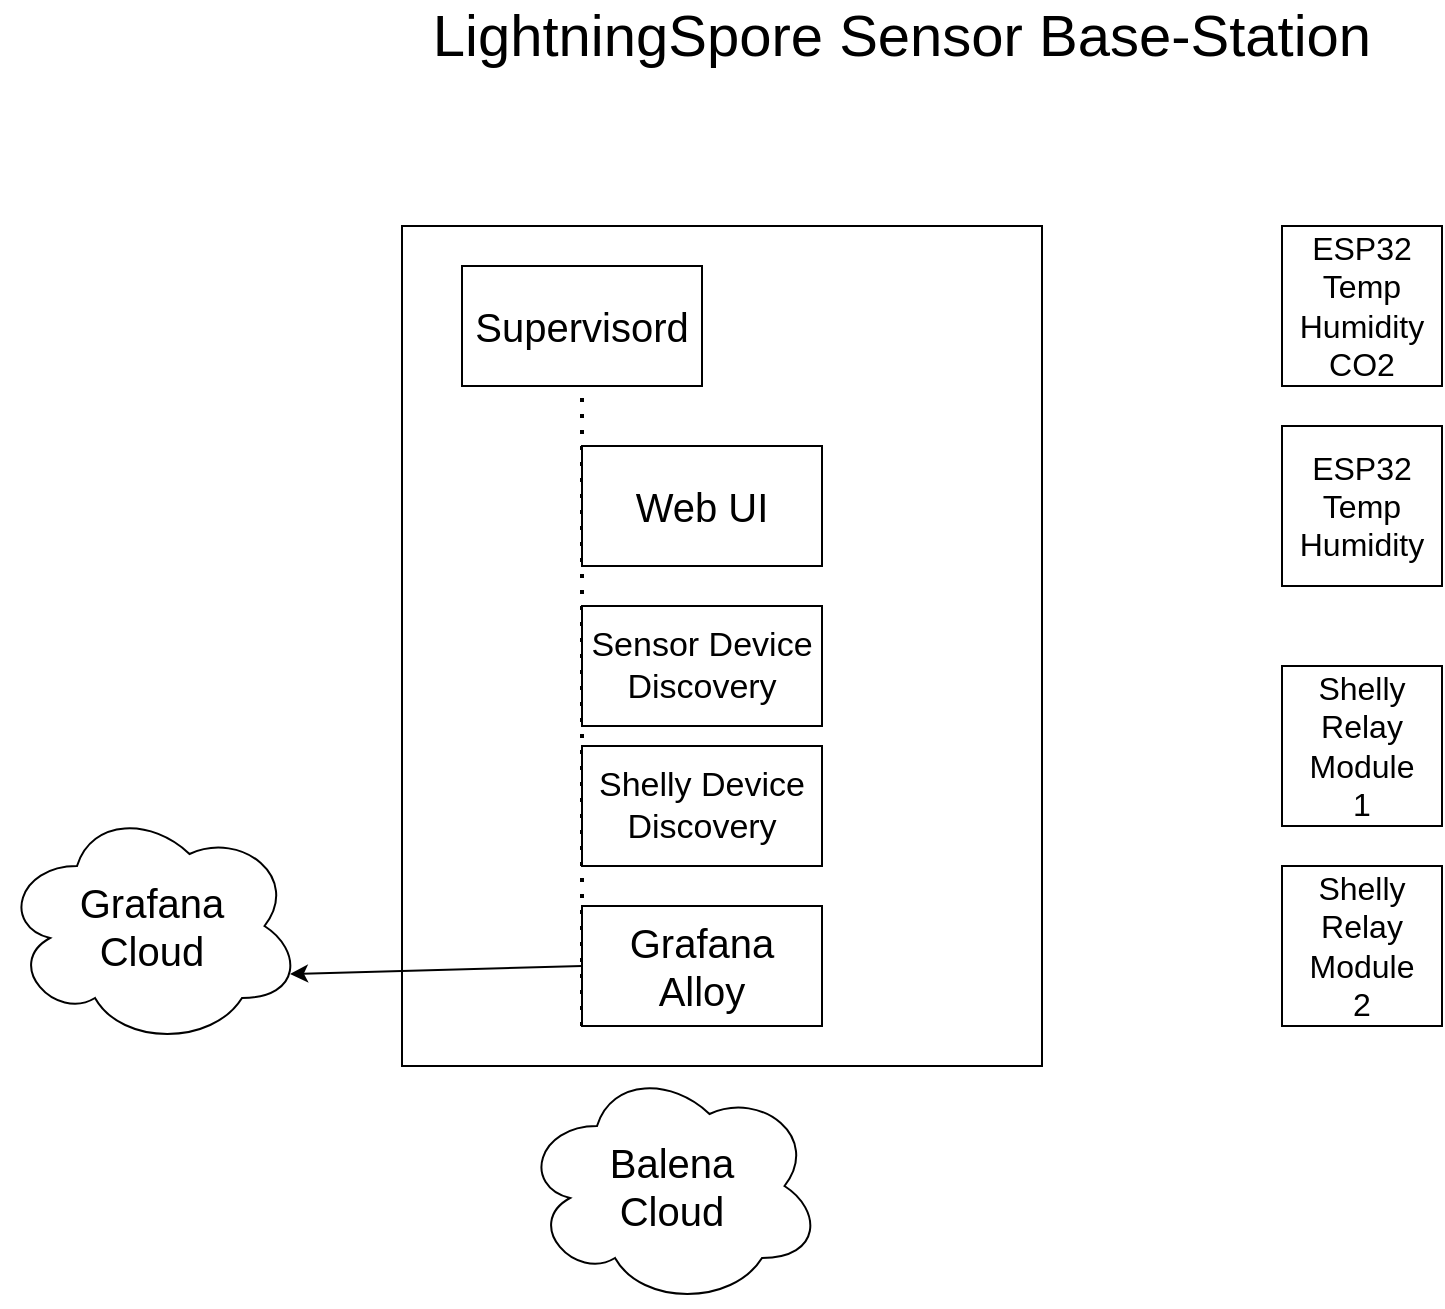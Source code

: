 <mxfile version="24.5.1" type="device">
  <diagram name="Page-1" id="_q8WA-PemwSnJAtqbG32">
    <mxGraphModel dx="1004" dy="631" grid="1" gridSize="10" guides="1" tooltips="1" connect="1" arrows="1" fold="1" page="1" pageScale="1" pageWidth="850" pageHeight="1100" math="0" shadow="0">
      <root>
        <mxCell id="0" />
        <mxCell id="1" parent="0" />
        <mxCell id="fgYKm90-ljDWeiCXI7O5-11" value="" style="rounded=0;whiteSpace=wrap;html=1;" parent="1" vertex="1">
          <mxGeometry x="200" y="120" width="320" height="420" as="geometry" />
        </mxCell>
        <mxCell id="fgYKm90-ljDWeiCXI7O5-2" value="&lt;font style=&quot;font-size: 29px;&quot;&gt;LightningSpore Sensor Base-Station&lt;/font&gt;" style="text;html=1;align=center;verticalAlign=middle;whiteSpace=wrap;rounded=0;" parent="1" vertex="1">
          <mxGeometry x="210" y="10" width="480" height="30" as="geometry" />
        </mxCell>
        <mxCell id="fgYKm90-ljDWeiCXI7O5-4" value="&lt;font style=&quot;font-size: 20px;&quot;&gt;Supervisord&lt;/font&gt;" style="rounded=0;whiteSpace=wrap;html=1;" parent="1" vertex="1">
          <mxGeometry x="230" y="140" width="120" height="60" as="geometry" />
        </mxCell>
        <mxCell id="fgYKm90-ljDWeiCXI7O5-5" value="&lt;font style=&quot;font-size: 20px;&quot;&gt;Balena&lt;/font&gt;&lt;div style=&quot;font-size: 20px;&quot;&gt;&lt;font style=&quot;font-size: 20px;&quot;&gt;Cloud&lt;/font&gt;&lt;/div&gt;" style="ellipse;shape=cloud;whiteSpace=wrap;html=1;" parent="1" vertex="1">
          <mxGeometry x="260" y="540" width="150" height="120" as="geometry" />
        </mxCell>
        <mxCell id="fgYKm90-ljDWeiCXI7O5-6" value="" style="endArrow=none;dashed=1;html=1;dashPattern=1 3;strokeWidth=2;rounded=0;entryX=0.5;entryY=1;entryDx=0;entryDy=0;exitX=0;exitY=1;exitDx=0;exitDy=0;" parent="1" source="fgYKm90-ljDWeiCXI7O5-10" target="fgYKm90-ljDWeiCXI7O5-4" edge="1">
          <mxGeometry width="50" height="50" relative="1" as="geometry">
            <mxPoint x="290" y="460" as="sourcePoint" />
            <mxPoint x="610" y="290" as="targetPoint" />
          </mxGeometry>
        </mxCell>
        <mxCell id="fgYKm90-ljDWeiCXI7O5-8" value="&lt;font style=&quot;font-size: 20px;&quot;&gt;Web UI&lt;/font&gt;" style="rounded=0;whiteSpace=wrap;html=1;" parent="1" vertex="1">
          <mxGeometry x="290" y="230" width="120" height="60" as="geometry" />
        </mxCell>
        <mxCell id="fgYKm90-ljDWeiCXI7O5-9" value="&lt;font style=&quot;font-size: 17px;&quot;&gt;Sensor Device Discovery&lt;/font&gt;" style="rounded=0;whiteSpace=wrap;html=1;" parent="1" vertex="1">
          <mxGeometry x="290" y="310" width="120" height="60" as="geometry" />
        </mxCell>
        <mxCell id="fgYKm90-ljDWeiCXI7O5-10" value="&lt;font style=&quot;font-size: 20px;&quot;&gt;Grafana Alloy&lt;/font&gt;" style="rounded=0;whiteSpace=wrap;html=1;" parent="1" vertex="1">
          <mxGeometry x="290" y="460" width="120" height="60" as="geometry" />
        </mxCell>
        <mxCell id="fgYKm90-ljDWeiCXI7O5-12" value="&lt;font style=&quot;font-size: 16px;&quot;&gt;ESP32&lt;/font&gt;&lt;div style=&quot;font-size: 16px;&quot;&gt;&lt;font style=&quot;font-size: 16px;&quot;&gt;Temp&lt;/font&gt;&lt;/div&gt;&lt;div style=&quot;font-size: 16px;&quot;&gt;&lt;font style=&quot;font-size: 16px;&quot;&gt;Humidity&lt;/font&gt;&lt;/div&gt;&lt;div style=&quot;font-size: 16px;&quot;&gt;&lt;font style=&quot;font-size: 16px;&quot;&gt;CO2&lt;/font&gt;&lt;/div&gt;" style="whiteSpace=wrap;html=1;aspect=fixed;" parent="1" vertex="1">
          <mxGeometry x="640" y="120" width="80" height="80" as="geometry" />
        </mxCell>
        <mxCell id="fgYKm90-ljDWeiCXI7O5-13" value="&lt;font style=&quot;font-size: 16px;&quot;&gt;ESP32&lt;/font&gt;&lt;div style=&quot;font-size: 16px;&quot;&gt;&lt;font style=&quot;font-size: 16px;&quot;&gt;Temp&lt;/font&gt;&lt;/div&gt;&lt;div style=&quot;font-size: 16px;&quot;&gt;&lt;font style=&quot;font-size: 16px;&quot;&gt;Humidity&lt;/font&gt;&lt;/div&gt;" style="whiteSpace=wrap;html=1;aspect=fixed;" parent="1" vertex="1">
          <mxGeometry x="640" y="220" width="80" height="80" as="geometry" />
        </mxCell>
        <mxCell id="fgYKm90-ljDWeiCXI7O5-14" value="&lt;span style=&quot;font-size: 16px;&quot;&gt;Shelly&lt;/span&gt;&lt;div&gt;&lt;span style=&quot;font-size: 16px;&quot;&gt;Relay&lt;/span&gt;&lt;/div&gt;&lt;div&gt;&lt;span style=&quot;font-size: 16px;&quot;&gt;Module&lt;/span&gt;&lt;/div&gt;&lt;div&gt;&lt;span style=&quot;font-size: 16px;&quot;&gt;1&lt;/span&gt;&lt;/div&gt;" style="whiteSpace=wrap;html=1;aspect=fixed;" parent="1" vertex="1">
          <mxGeometry x="640" y="340" width="80" height="80" as="geometry" />
        </mxCell>
        <mxCell id="fgYKm90-ljDWeiCXI7O5-15" value="&lt;span style=&quot;font-size: 16px;&quot;&gt;Shelly&lt;/span&gt;&lt;div&gt;&lt;span style=&quot;font-size: 16px;&quot;&gt;Relay&lt;/span&gt;&lt;/div&gt;&lt;div&gt;&lt;span style=&quot;font-size: 16px;&quot;&gt;Module&lt;/span&gt;&lt;/div&gt;&lt;div&gt;&lt;span style=&quot;font-size: 16px;&quot;&gt;2&lt;/span&gt;&lt;/div&gt;" style="whiteSpace=wrap;html=1;aspect=fixed;" parent="1" vertex="1">
          <mxGeometry x="640" y="440" width="80" height="80" as="geometry" />
        </mxCell>
        <mxCell id="fgYKm90-ljDWeiCXI7O5-16" value="&lt;font style=&quot;font-size: 17px;&quot;&gt;Shelly Device Discovery&lt;/font&gt;" style="rounded=0;whiteSpace=wrap;html=1;" parent="1" vertex="1">
          <mxGeometry x="290" y="380" width="120" height="60" as="geometry" />
        </mxCell>
        <mxCell id="pJC1oF1lM84EEXNWgR9O-1" value="&lt;font style=&quot;font-size: 20px;&quot;&gt;Grafana&lt;/font&gt;&lt;div style=&quot;font-size: 20px;&quot;&gt;&lt;font style=&quot;font-size: 20px;&quot;&gt;Cloud&lt;/font&gt;&lt;/div&gt;" style="ellipse;shape=cloud;whiteSpace=wrap;html=1;" vertex="1" parent="1">
          <mxGeometry y="410" width="150" height="120" as="geometry" />
        </mxCell>
        <mxCell id="pJC1oF1lM84EEXNWgR9O-3" value="" style="endArrow=classic;html=1;rounded=0;entryX=0.96;entryY=0.7;entryDx=0;entryDy=0;entryPerimeter=0;exitX=0;exitY=0.5;exitDx=0;exitDy=0;" edge="1" parent="1" source="fgYKm90-ljDWeiCXI7O5-10" target="pJC1oF1lM84EEXNWgR9O-1">
          <mxGeometry width="50" height="50" relative="1" as="geometry">
            <mxPoint x="390" y="400" as="sourcePoint" />
            <mxPoint x="440" y="350" as="targetPoint" />
          </mxGeometry>
        </mxCell>
      </root>
    </mxGraphModel>
  </diagram>
</mxfile>
